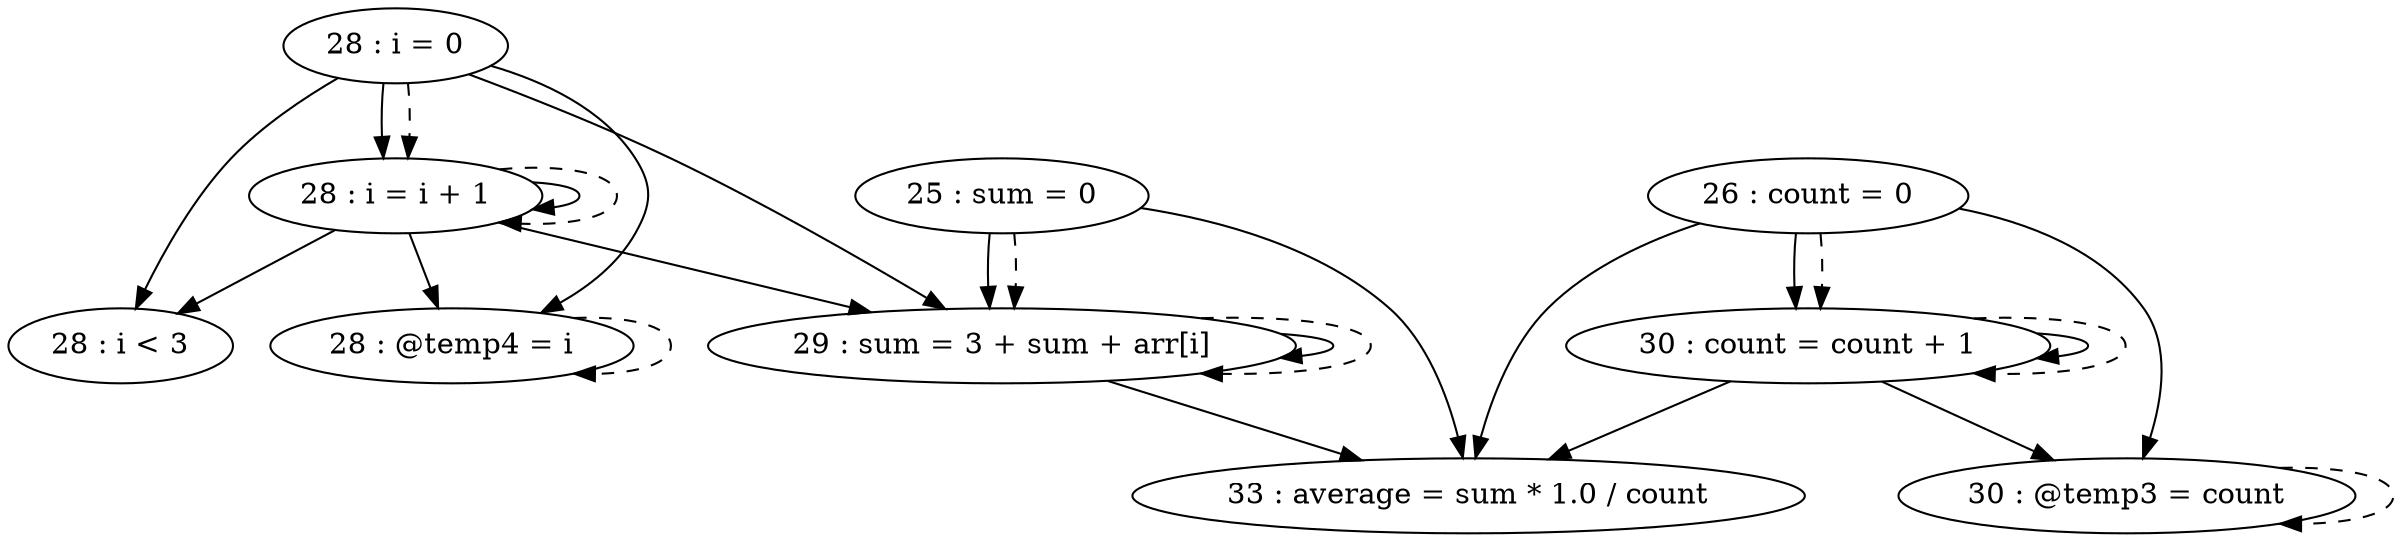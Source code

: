 digraph G {
"25 : sum = 0"
"25 : sum = 0" -> "29 : sum = 3 + sum + arr[i]"
"25 : sum = 0" -> "33 : average = sum * 1.0 / count"
"25 : sum = 0" -> "29 : sum = 3 + sum + arr[i]" [style=dashed]
"26 : count = 0"
"26 : count = 0" -> "30 : @temp3 = count"
"26 : count = 0" -> "30 : count = count + 1"
"26 : count = 0" -> "33 : average = sum * 1.0 / count"
"26 : count = 0" -> "30 : count = count + 1" [style=dashed]
"28 : i = 0"
"28 : i = 0" -> "28 : @temp4 = i"
"28 : i = 0" -> "28 : i = i + 1"
"28 : i = 0" -> "29 : sum = 3 + sum + arr[i]"
"28 : i = 0" -> "28 : i < 3"
"28 : i = 0" -> "28 : i = i + 1" [style=dashed]
"28 : i < 3"
"29 : sum = 3 + sum + arr[i]"
"29 : sum = 3 + sum + arr[i]" -> "29 : sum = 3 + sum + arr[i]"
"29 : sum = 3 + sum + arr[i]" -> "33 : average = sum * 1.0 / count"
"29 : sum = 3 + sum + arr[i]" -> "29 : sum = 3 + sum + arr[i]" [style=dashed]
"30 : @temp3 = count"
"30 : @temp3 = count" -> "30 : @temp3 = count" [style=dashed]
"30 : count = count + 1"
"30 : count = count + 1" -> "30 : @temp3 = count"
"30 : count = count + 1" -> "30 : count = count + 1"
"30 : count = count + 1" -> "33 : average = sum * 1.0 / count"
"30 : count = count + 1" -> "30 : count = count + 1" [style=dashed]
"28 : @temp4 = i"
"28 : @temp4 = i" -> "28 : @temp4 = i" [style=dashed]
"28 : i = i + 1"
"28 : i = i + 1" -> "28 : @temp4 = i"
"28 : i = i + 1" -> "28 : i = i + 1"
"28 : i = i + 1" -> "29 : sum = 3 + sum + arr[i]"
"28 : i = i + 1" -> "28 : i < 3"
"28 : i = i + 1" -> "28 : i = i + 1" [style=dashed]
"33 : average = sum * 1.0 / count"
}